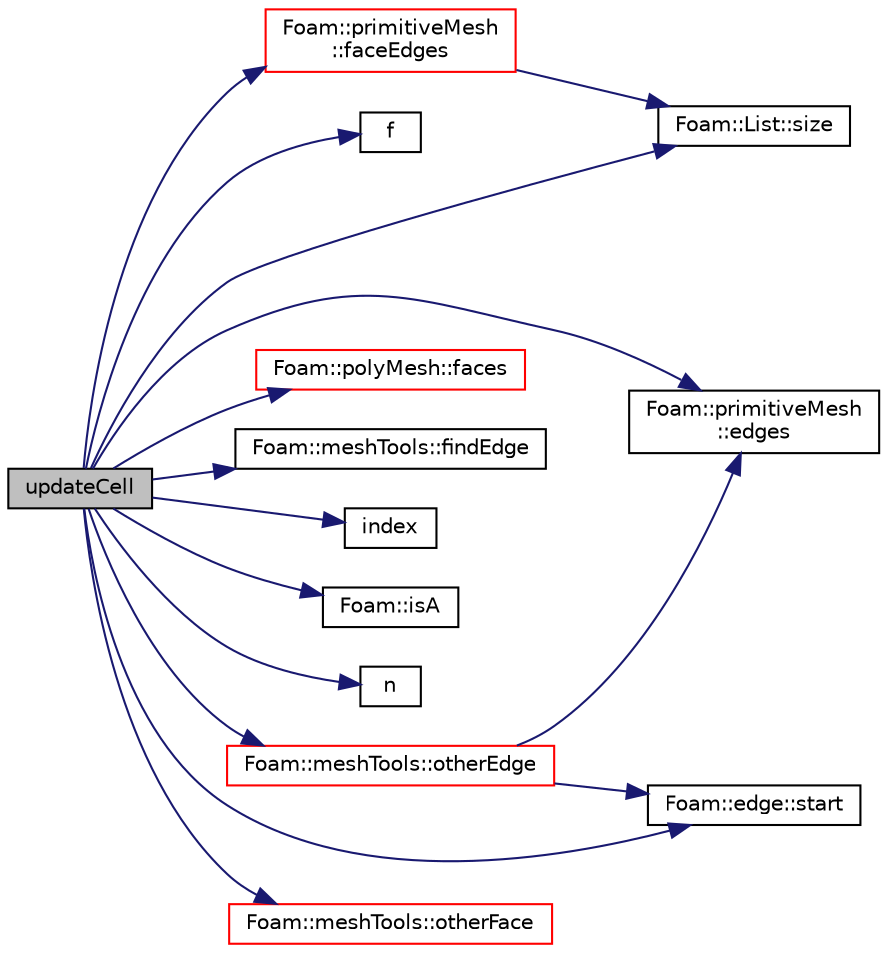 digraph "updateCell"
{
  bgcolor="transparent";
  edge [fontname="Helvetica",fontsize="10",labelfontname="Helvetica",labelfontsize="10"];
  node [fontname="Helvetica",fontsize="10",shape=record];
  rankdir="LR";
  Node1 [label="updateCell",height=0.2,width=0.4,color="black", fillcolor="grey75", style="filled", fontcolor="black"];
  Node1 -> Node2 [color="midnightblue",fontsize="10",style="solid",fontname="Helvetica"];
  Node2 [label="Foam::primitiveMesh\l::edges",height=0.2,width=0.4,color="black",URL="$a01967.html#aae82d34fe433288eb6b1f9dea53675c8",tooltip="Return mesh edges. Uses calcEdges. "];
  Node1 -> Node3 [color="midnightblue",fontsize="10",style="solid",fontname="Helvetica"];
  Node3 [label="f",height=0.2,width=0.4,color="black",URL="$a03922.html#a888be93833ac7a23170555c69c690288"];
  Node1 -> Node4 [color="midnightblue",fontsize="10",style="solid",fontname="Helvetica"];
  Node4 [label="Foam::primitiveMesh\l::faceEdges",height=0.2,width=0.4,color="red",URL="$a01967.html#af8f18d40d14450677bb24334032e7638"];
  Node4 -> Node5 [color="midnightblue",fontsize="10",style="solid",fontname="Helvetica"];
  Node5 [label="Foam::List::size",height=0.2,width=0.4,color="black",URL="$a01364.html#a8a5f6fa29bd4b500caf186f60245b384",tooltip="Override size to be inconsistent with allocated storage. "];
  Node1 -> Node6 [color="midnightblue",fontsize="10",style="solid",fontname="Helvetica"];
  Node6 [label="Foam::polyMesh::faces",height=0.2,width=0.4,color="red",URL="$a01916.html#a4434536d50d4c14116249da802a1e2b2",tooltip="Return raw faces. "];
  Node1 -> Node7 [color="midnightblue",fontsize="10",style="solid",fontname="Helvetica"];
  Node7 [label="Foam::meshTools::findEdge",height=0.2,width=0.4,color="black",URL="$a10780.html#a503ac13f2a78e2ef3c8630ae73a4c0fd",tooltip="Return edge among candidates that uses the two vertices. "];
  Node1 -> Node8 [color="midnightblue",fontsize="10",style="solid",fontname="Helvetica"];
  Node8 [label="index",height=0.2,width=0.4,color="black",URL="$a00542.html#a7d1e8acadb27bd2b4e61457d47b71b6f"];
  Node1 -> Node9 [color="midnightblue",fontsize="10",style="solid",fontname="Helvetica"];
  Node9 [label="Foam::isA",height=0.2,width=0.4,color="black",URL="$a10725.html#a7f38c7df863d37f5357047d27dab7711",tooltip="Check if a dynamic_cast to typeid is possible. "];
  Node1 -> Node10 [color="midnightblue",fontsize="10",style="solid",fontname="Helvetica"];
  Node10 [label="n",height=0.2,width=0.4,color="black",URL="$a00542.html#ad589fdd78ce0a901d54a985763268642"];
  Node1 -> Node11 [color="midnightblue",fontsize="10",style="solid",fontname="Helvetica"];
  Node11 [label="Foam::meshTools::otherEdge",height=0.2,width=0.4,color="red",URL="$a10780.html#ae03c08ba46f970c3b70bfdd6fccdf664",tooltip="Return label of other edge (out of candidates edgeLabels) "];
  Node11 -> Node2 [color="midnightblue",fontsize="10",style="solid",fontname="Helvetica"];
  Node11 -> Node12 [color="midnightblue",fontsize="10",style="solid",fontname="Helvetica"];
  Node12 [label="Foam::edge::start",height=0.2,width=0.4,color="black",URL="$a00612.html#a96b607a9a9baa575783b4af443ef613f",tooltip="Return start vertex label. "];
  Node1 -> Node13 [color="midnightblue",fontsize="10",style="solid",fontname="Helvetica"];
  Node13 [label="Foam::meshTools::otherFace",height=0.2,width=0.4,color="red",URL="$a10780.html#a38973075afca54f6ee816cab3b8bff7e",tooltip="Return face on cell using edgeI but not faceI. Throws error. "];
  Node1 -> Node5 [color="midnightblue",fontsize="10",style="solid",fontname="Helvetica"];
  Node1 -> Node12 [color="midnightblue",fontsize="10",style="solid",fontname="Helvetica"];
}
